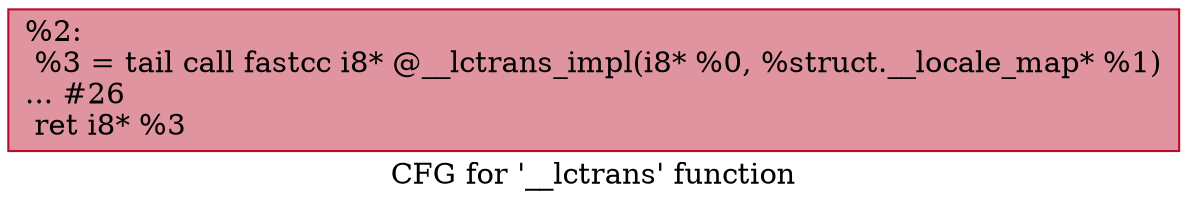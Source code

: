 digraph "CFG for '__lctrans' function" {
	label="CFG for '__lctrans' function";

	Node0x254b180 [shape=record,color="#b70d28ff", style=filled, fillcolor="#b70d2870",label="{%2:\l  %3 = tail call fastcc i8* @__lctrans_impl(i8* %0, %struct.__locale_map* %1)\l... #26\l  ret i8* %3\l}"];
}
